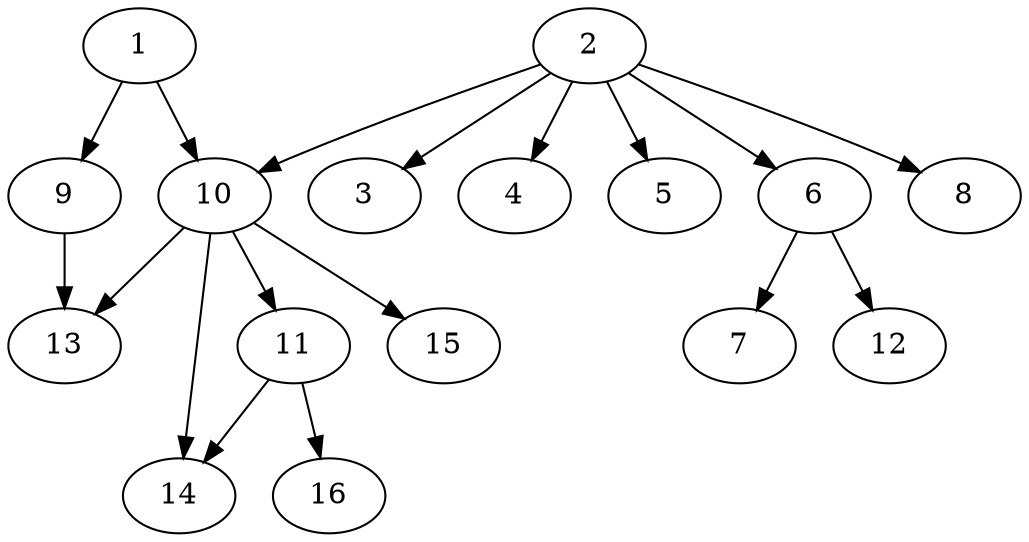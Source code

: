 // DAG automatically generated by daggen at Fri May 24 12:58:26 2024
// daggen-master/daggen -n 16 --fat 0.5 --density 0.5 --regular 0.5 --jump 2 --minalpha 20 --maxalpha 50 --dot -o dags_dot_16/sim_2.dot 
digraph G {
  1 [size="18697088854", alpha="22.71"]
  1 -> 9 [size ="301989888"]
  1 -> 10 [size ="301989888"]
  2 [size="1073741824000", alpha="39.94"]
  2 -> 3 [size ="838860800"]
  2 -> 4 [size ="838860800"]
  2 -> 5 [size ="838860800"]
  2 -> 6 [size ="838860800"]
  2 -> 8 [size ="838860800"]
  2 -> 10 [size ="838860800"]
  3 [size="245738944127", alpha="34.58"]
  4 [size="3257864639", alpha="40.34"]
  5 [size="23155395381", alpha="39.63"]
  6 [size="18159594770", alpha="33.14"]
  6 -> 7 [size ="301989888"]
  6 -> 12 [size ="301989888"]
  7 [size="134217728000", alpha="22.74"]
  8 [size="8589934592", alpha="38.59"]
  9 [size="782757789696", alpha="42.95"]
  9 -> 13 [size ="679477248"]
  10 [size="28991029248", alpha="38.29"]
  10 -> 11 [size ="75497472"]
  10 -> 13 [size ="75497472"]
  10 -> 14 [size ="75497472"]
  10 -> 15 [size ="75497472"]
  11 [size="134217728000", alpha="35.30"]
  11 -> 14 [size ="209715200"]
  11 -> 16 [size ="209715200"]
  12 [size="231928233984", alpha="34.80"]
  13 [size="45935721356", alpha="40.27"]
  14 [size="4426132068", alpha="39.54"]
  15 [size="1073741824000", alpha="20.87"]
  16 [size="9419623545", alpha="26.60"]
}
